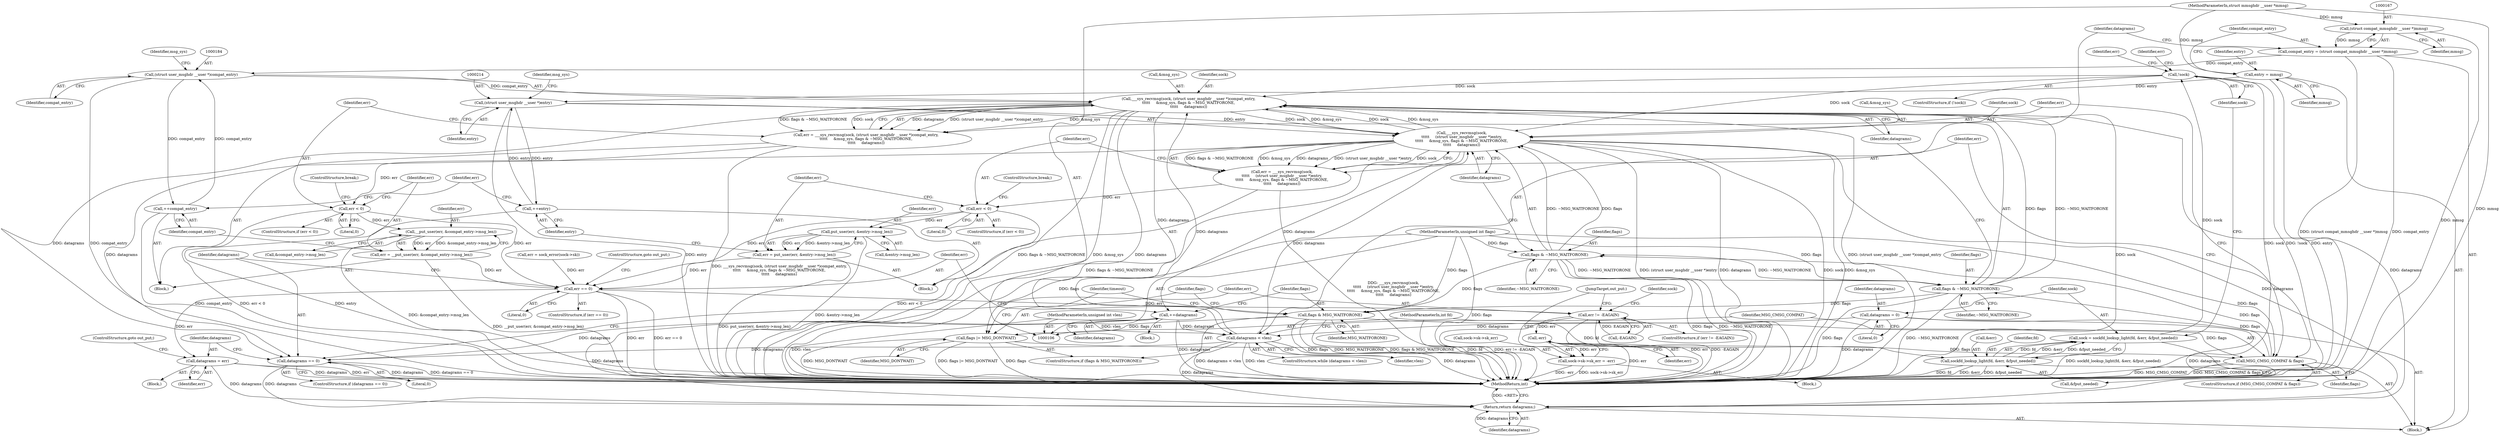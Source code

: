 digraph "0_linux_34b88a68f26a75e4fded796f1a49c40f82234b7d@API" {
"1000181" [label="(Call,___sys_recvmsg(sock, (struct user_msghdr __user *)compat_entry,\n\t\t\t\t\t     &msg_sys, flags & ~MSG_WAITFORONE,\n\t\t\t\t\t     datagrams))"];
"1000148" [label="(Call,!sock)"];
"1000139" [label="(Call,sock = sockfd_lookup_light(fd, &err, &fput_needed))"];
"1000141" [label="(Call,sockfd_lookup_light(fd, &err, &fput_needed))"];
"1000107" [label="(MethodParameterIn,int fd)"];
"1000211" [label="(Call,___sys_recvmsg(sock,\n\t\t\t\t\t     (struct user_msghdr __user *)entry,\n\t\t\t\t\t     &msg_sys, flags & ~MSG_WAITFORONE,\n\t\t\t\t\t     datagrams))"];
"1000181" [label="(Call,___sys_recvmsg(sock, (struct user_msghdr __user *)compat_entry,\n\t\t\t\t\t     &msg_sys, flags & ~MSG_WAITFORONE,\n\t\t\t\t\t     datagrams))"];
"1000183" [label="(Call,(struct user_msghdr __user *)compat_entry)"];
"1000205" [label="(Call,++compat_entry)"];
"1000164" [label="(Call,compat_entry = (struct compat_mmsghdr __user *)mmsg)"];
"1000166" [label="(Call,(struct compat_mmsghdr __user *)mmsg)"];
"1000108" [label="(MethodParameterIn,struct mmsghdr __user *mmsg)"];
"1000188" [label="(Call,flags & ~MSG_WAITFORONE)"];
"1000175" [label="(Call,MSG_CMSG_COMPAT & flags)"];
"1000243" [label="(Call,flags & MSG_WAITFORONE)"];
"1000218" [label="(Call,flags & ~MSG_WAITFORONE)"];
"1000110" [label="(MethodParameterIn,unsigned int flags)"];
"1000246" [label="(Call,flags |= MSG_DONTWAIT)"];
"1000170" [label="(Call,datagrams < vlen)"];
"1000240" [label="(Call,++datagrams)"];
"1000136" [label="(Call,datagrams = 0)"];
"1000109" [label="(MethodParameterIn,unsigned int vlen)"];
"1000213" [label="(Call,(struct user_msghdr __user *)entry)"];
"1000235" [label="(Call,++entry)"];
"1000161" [label="(Call,entry = mmsg)"];
"1000179" [label="(Call,err = ___sys_recvmsg(sock, (struct user_msghdr __user *)compat_entry,\n\t\t\t\t\t     &msg_sys, flags & ~MSG_WAITFORONE,\n\t\t\t\t\t     datagrams))"];
"1000193" [label="(Call,err < 0)"];
"1000199" [label="(Call,__put_user(err, &compat_entry->msg_len))"];
"1000197" [label="(Call,err = __put_user(err, &compat_entry->msg_len))"];
"1000300" [label="(Call,err == 0)"];
"1000309" [label="(Call,datagrams = err)"];
"1000333" [label="(Return,return datagrams;)"];
"1000314" [label="(Call,err != -EAGAIN)"];
"1000325" [label="(Call,-err)"];
"1000319" [label="(Call,sock->sk->sk_err = -err)"];
"1000305" [label="(Call,datagrams == 0)"];
"1000209" [label="(Call,err = ___sys_recvmsg(sock,\n\t\t\t\t\t     (struct user_msghdr __user *)entry,\n\t\t\t\t\t     &msg_sys, flags & ~MSG_WAITFORONE,\n\t\t\t\t\t     datagrams))"];
"1000223" [label="(Call,err < 0)"];
"1000229" [label="(Call,put_user(err, &entry->msg_len))"];
"1000227" [label="(Call,err = put_user(err, &entry->msg_len))"];
"1000227" [label="(Call,err = put_user(err, &entry->msg_len))"];
"1000224" [label="(Identifier,err)"];
"1000177" [label="(Identifier,flags)"];
"1000241" [label="(Identifier,datagrams)"];
"1000226" [label="(ControlStructure,break;)"];
"1000137" [label="(Identifier,datagrams)"];
"1000166" [label="(Call,(struct compat_mmsghdr __user *)mmsg)"];
"1000335" [label="(MethodReturn,int)"];
"1000187" [label="(Identifier,msg_sys)"];
"1000250" [label="(Identifier,timeout)"];
"1000183" [label="(Call,(struct user_msghdr __user *)compat_entry)"];
"1000201" [label="(Call,&compat_entry->msg_len)"];
"1000302" [label="(Literal,0)"];
"1000213" [label="(Call,(struct user_msghdr __user *)entry)"];
"1000301" [label="(Identifier,err)"];
"1000139" [label="(Call,sock = sockfd_lookup_light(fd, &err, &fput_needed))"];
"1000175" [label="(Call,MSG_CMSG_COMPAT & flags)"];
"1000180" [label="(Identifier,err)"];
"1000312" [label="(ControlStructure,goto out_put;)"];
"1000109" [label="(MethodParameterIn,unsigned int vlen)"];
"1000325" [label="(Call,-err)"];
"1000225" [label="(Literal,0)"];
"1000308" [label="(Block,)"];
"1000188" [label="(Call,flags & ~MSG_WAITFORONE)"];
"1000172" [label="(Identifier,vlen)"];
"1000246" [label="(Call,flags |= MSG_DONTWAIT)"];
"1000179" [label="(Call,err = ___sys_recvmsg(sock, (struct user_msghdr __user *)compat_entry,\n\t\t\t\t\t     &msg_sys, flags & ~MSG_WAITFORONE,\n\t\t\t\t\t     datagrams))"];
"1000322" [label="(Identifier,sock)"];
"1000181" [label="(Call,___sys_recvmsg(sock, (struct user_msghdr __user *)compat_entry,\n\t\t\t\t\t     &msg_sys, flags & ~MSG_WAITFORONE,\n\t\t\t\t\t     datagrams))"];
"1000316" [label="(Call,-EAGAIN)"];
"1000222" [label="(ControlStructure,if (err < 0))"];
"1000185" [label="(Identifier,compat_entry)"];
"1000199" [label="(Call,__put_user(err, &compat_entry->msg_len))"];
"1000165" [label="(Identifier,compat_entry)"];
"1000209" [label="(Call,err = ___sys_recvmsg(sock,\n\t\t\t\t\t     (struct user_msghdr __user *)entry,\n\t\t\t\t\t     &msg_sys, flags & ~MSG_WAITFORONE,\n\t\t\t\t\t     datagrams))"];
"1000173" [label="(Block,)"];
"1000299" [label="(ControlStructure,if (err == 0))"];
"1000194" [label="(Identifier,err)"];
"1000168" [label="(Identifier,mmsg)"];
"1000152" [label="(Call,err = sock_error(sock->sk))"];
"1000212" [label="(Identifier,sock)"];
"1000333" [label="(Return,return datagrams;)"];
"1000230" [label="(Identifier,err)"];
"1000191" [label="(Identifier,datagrams)"];
"1000140" [label="(Identifier,sock)"];
"1000198" [label="(Identifier,err)"];
"1000162" [label="(Identifier,entry)"];
"1000217" [label="(Identifier,msg_sys)"];
"1000327" [label="(JumpTarget,out_put:)"];
"1000138" [label="(Literal,0)"];
"1000229" [label="(Call,put_user(err, &entry->msg_len))"];
"1000189" [label="(Identifier,flags)"];
"1000107" [label="(MethodParameterIn,int fd)"];
"1000235" [label="(Call,++entry)"];
"1000306" [label="(Identifier,datagrams)"];
"1000245" [label="(Identifier,MSG_WAITFORONE)"];
"1000242" [label="(ControlStructure,if (flags & MSG_WAITFORONE))"];
"1000326" [label="(Identifier,err)"];
"1000148" [label="(Call,!sock)"];
"1000228" [label="(Identifier,err)"];
"1000153" [label="(Identifier,err)"];
"1000300" [label="(Call,err == 0)"];
"1000303" [label="(ControlStructure,goto out_put;)"];
"1000334" [label="(Identifier,datagrams)"];
"1000305" [label="(Call,datagrams == 0)"];
"1000216" [label="(Call,&msg_sys)"];
"1000151" [label="(Identifier,err)"];
"1000169" [label="(ControlStructure,while (datagrams < vlen))"];
"1000143" [label="(Call,&err)"];
"1000190" [label="(Identifier,~MSG_WAITFORONE)"];
"1000161" [label="(Call,entry = mmsg)"];
"1000141" [label="(Call,sockfd_lookup_light(fd, &err, &fput_needed))"];
"1000200" [label="(Identifier,err)"];
"1000186" [label="(Call,&msg_sys)"];
"1000309" [label="(Call,datagrams = err)"];
"1000195" [label="(Literal,0)"];
"1000314" [label="(Call,err != -EAGAIN)"];
"1000142" [label="(Identifier,fd)"];
"1000110" [label="(MethodParameterIn,unsigned int flags)"];
"1000315" [label="(Identifier,err)"];
"1000240" [label="(Call,++datagrams)"];
"1000211" [label="(Call,___sys_recvmsg(sock,\n\t\t\t\t\t     (struct user_msghdr __user *)entry,\n\t\t\t\t\t     &msg_sys, flags & ~MSG_WAITFORONE,\n\t\t\t\t\t     datagrams))"];
"1000108" [label="(MethodParameterIn,struct mmsghdr __user *mmsg)"];
"1000197" [label="(Call,err = __put_user(err, &compat_entry->msg_len))"];
"1000248" [label="(Identifier,MSG_DONTWAIT)"];
"1000244" [label="(Identifier,flags)"];
"1000318" [label="(Block,)"];
"1000176" [label="(Identifier,MSG_CMSG_COMPAT)"];
"1000170" [label="(Call,datagrams < vlen)"];
"1000112" [label="(Block,)"];
"1000196" [label="(ControlStructure,break;)"];
"1000149" [label="(Identifier,sock)"];
"1000238" [label="(Identifier,err)"];
"1000163" [label="(Identifier,mmsg)"];
"1000223" [label="(Call,err < 0)"];
"1000304" [label="(ControlStructure,if (datagrams == 0))"];
"1000147" [label="(ControlStructure,if (!sock))"];
"1000193" [label="(Call,err < 0)"];
"1000320" [label="(Call,sock->sk->sk_err)"];
"1000192" [label="(ControlStructure,if (err < 0))"];
"1000220" [label="(Identifier,~MSG_WAITFORONE)"];
"1000218" [label="(Call,flags & ~MSG_WAITFORONE)"];
"1000313" [label="(ControlStructure,if (err != -EAGAIN))"];
"1000210" [label="(Identifier,err)"];
"1000247" [label="(Identifier,flags)"];
"1000182" [label="(Identifier,sock)"];
"1000164" [label="(Call,compat_entry = (struct compat_mmsghdr __user *)mmsg)"];
"1000174" [label="(ControlStructure,if (MSG_CMSG_COMPAT & flags))"];
"1000219" [label="(Identifier,flags)"];
"1000145" [label="(Call,&fput_needed)"];
"1000171" [label="(Identifier,datagrams)"];
"1000311" [label="(Identifier,err)"];
"1000178" [label="(Block,)"];
"1000205" [label="(Call,++compat_entry)"];
"1000236" [label="(Identifier,entry)"];
"1000221" [label="(Identifier,datagrams)"];
"1000231" [label="(Call,&entry->msg_len)"];
"1000215" [label="(Identifier,entry)"];
"1000206" [label="(Identifier,compat_entry)"];
"1000319" [label="(Call,sock->sk->sk_err = -err)"];
"1000243" [label="(Call,flags & MSG_WAITFORONE)"];
"1000208" [label="(Block,)"];
"1000307" [label="(Literal,0)"];
"1000310" [label="(Identifier,datagrams)"];
"1000136" [label="(Call,datagrams = 0)"];
"1000181" -> "1000179"  [label="AST: "];
"1000181" -> "1000191"  [label="CFG: "];
"1000182" -> "1000181"  [label="AST: "];
"1000183" -> "1000181"  [label="AST: "];
"1000186" -> "1000181"  [label="AST: "];
"1000188" -> "1000181"  [label="AST: "];
"1000191" -> "1000181"  [label="AST: "];
"1000179" -> "1000181"  [label="CFG: "];
"1000181" -> "1000335"  [label="DDG: sock"];
"1000181" -> "1000335"  [label="DDG: flags & ~MSG_WAITFORONE"];
"1000181" -> "1000335"  [label="DDG: &msg_sys"];
"1000181" -> "1000335"  [label="DDG: datagrams"];
"1000181" -> "1000335"  [label="DDG: (struct user_msghdr __user *)compat_entry"];
"1000181" -> "1000179"  [label="DDG: datagrams"];
"1000181" -> "1000179"  [label="DDG: (struct user_msghdr __user *)compat_entry"];
"1000181" -> "1000179"  [label="DDG: &msg_sys"];
"1000181" -> "1000179"  [label="DDG: flags & ~MSG_WAITFORONE"];
"1000181" -> "1000179"  [label="DDG: sock"];
"1000148" -> "1000181"  [label="DDG: sock"];
"1000211" -> "1000181"  [label="DDG: sock"];
"1000211" -> "1000181"  [label="DDG: &msg_sys"];
"1000183" -> "1000181"  [label="DDG: compat_entry"];
"1000188" -> "1000181"  [label="DDG: flags"];
"1000188" -> "1000181"  [label="DDG: ~MSG_WAITFORONE"];
"1000170" -> "1000181"  [label="DDG: datagrams"];
"1000181" -> "1000211"  [label="DDG: sock"];
"1000181" -> "1000211"  [label="DDG: &msg_sys"];
"1000181" -> "1000240"  [label="DDG: datagrams"];
"1000181" -> "1000305"  [label="DDG: datagrams"];
"1000181" -> "1000333"  [label="DDG: datagrams"];
"1000148" -> "1000147"  [label="AST: "];
"1000148" -> "1000149"  [label="CFG: "];
"1000149" -> "1000148"  [label="AST: "];
"1000151" -> "1000148"  [label="CFG: "];
"1000153" -> "1000148"  [label="CFG: "];
"1000148" -> "1000335"  [label="DDG: sock"];
"1000148" -> "1000335"  [label="DDG: !sock"];
"1000139" -> "1000148"  [label="DDG: sock"];
"1000148" -> "1000211"  [label="DDG: sock"];
"1000139" -> "1000112"  [label="AST: "];
"1000139" -> "1000141"  [label="CFG: "];
"1000140" -> "1000139"  [label="AST: "];
"1000141" -> "1000139"  [label="AST: "];
"1000149" -> "1000139"  [label="CFG: "];
"1000139" -> "1000335"  [label="DDG: sockfd_lookup_light(fd, &err, &fput_needed)"];
"1000141" -> "1000139"  [label="DDG: fd"];
"1000141" -> "1000139"  [label="DDG: &err"];
"1000141" -> "1000139"  [label="DDG: &fput_needed"];
"1000141" -> "1000145"  [label="CFG: "];
"1000142" -> "1000141"  [label="AST: "];
"1000143" -> "1000141"  [label="AST: "];
"1000145" -> "1000141"  [label="AST: "];
"1000141" -> "1000335"  [label="DDG: fd"];
"1000141" -> "1000335"  [label="DDG: &err"];
"1000141" -> "1000335"  [label="DDG: &fput_needed"];
"1000107" -> "1000141"  [label="DDG: fd"];
"1000107" -> "1000106"  [label="AST: "];
"1000107" -> "1000335"  [label="DDG: fd"];
"1000211" -> "1000209"  [label="AST: "];
"1000211" -> "1000221"  [label="CFG: "];
"1000212" -> "1000211"  [label="AST: "];
"1000213" -> "1000211"  [label="AST: "];
"1000216" -> "1000211"  [label="AST: "];
"1000218" -> "1000211"  [label="AST: "];
"1000221" -> "1000211"  [label="AST: "];
"1000209" -> "1000211"  [label="CFG: "];
"1000211" -> "1000335"  [label="DDG: datagrams"];
"1000211" -> "1000335"  [label="DDG: &msg_sys"];
"1000211" -> "1000335"  [label="DDG: flags & ~MSG_WAITFORONE"];
"1000211" -> "1000335"  [label="DDG: sock"];
"1000211" -> "1000335"  [label="DDG: (struct user_msghdr __user *)entry"];
"1000211" -> "1000209"  [label="DDG: flags & ~MSG_WAITFORONE"];
"1000211" -> "1000209"  [label="DDG: &msg_sys"];
"1000211" -> "1000209"  [label="DDG: datagrams"];
"1000211" -> "1000209"  [label="DDG: (struct user_msghdr __user *)entry"];
"1000211" -> "1000209"  [label="DDG: sock"];
"1000213" -> "1000211"  [label="DDG: entry"];
"1000218" -> "1000211"  [label="DDG: flags"];
"1000218" -> "1000211"  [label="DDG: ~MSG_WAITFORONE"];
"1000170" -> "1000211"  [label="DDG: datagrams"];
"1000211" -> "1000240"  [label="DDG: datagrams"];
"1000211" -> "1000305"  [label="DDG: datagrams"];
"1000211" -> "1000333"  [label="DDG: datagrams"];
"1000183" -> "1000185"  [label="CFG: "];
"1000184" -> "1000183"  [label="AST: "];
"1000185" -> "1000183"  [label="AST: "];
"1000187" -> "1000183"  [label="CFG: "];
"1000183" -> "1000335"  [label="DDG: compat_entry"];
"1000205" -> "1000183"  [label="DDG: compat_entry"];
"1000164" -> "1000183"  [label="DDG: compat_entry"];
"1000183" -> "1000205"  [label="DDG: compat_entry"];
"1000205" -> "1000178"  [label="AST: "];
"1000205" -> "1000206"  [label="CFG: "];
"1000206" -> "1000205"  [label="AST: "];
"1000238" -> "1000205"  [label="CFG: "];
"1000205" -> "1000335"  [label="DDG: compat_entry"];
"1000164" -> "1000112"  [label="AST: "];
"1000164" -> "1000166"  [label="CFG: "];
"1000165" -> "1000164"  [label="AST: "];
"1000166" -> "1000164"  [label="AST: "];
"1000171" -> "1000164"  [label="CFG: "];
"1000164" -> "1000335"  [label="DDG: (struct compat_mmsghdr __user *)mmsg"];
"1000164" -> "1000335"  [label="DDG: compat_entry"];
"1000166" -> "1000164"  [label="DDG: mmsg"];
"1000166" -> "1000168"  [label="CFG: "];
"1000167" -> "1000166"  [label="AST: "];
"1000168" -> "1000166"  [label="AST: "];
"1000166" -> "1000335"  [label="DDG: mmsg"];
"1000108" -> "1000166"  [label="DDG: mmsg"];
"1000108" -> "1000106"  [label="AST: "];
"1000108" -> "1000335"  [label="DDG: mmsg"];
"1000108" -> "1000161"  [label="DDG: mmsg"];
"1000188" -> "1000190"  [label="CFG: "];
"1000189" -> "1000188"  [label="AST: "];
"1000190" -> "1000188"  [label="AST: "];
"1000191" -> "1000188"  [label="CFG: "];
"1000188" -> "1000335"  [label="DDG: ~MSG_WAITFORONE"];
"1000188" -> "1000335"  [label="DDG: flags"];
"1000175" -> "1000188"  [label="DDG: flags"];
"1000110" -> "1000188"  [label="DDG: flags"];
"1000218" -> "1000188"  [label="DDG: ~MSG_WAITFORONE"];
"1000188" -> "1000218"  [label="DDG: ~MSG_WAITFORONE"];
"1000188" -> "1000243"  [label="DDG: flags"];
"1000175" -> "1000174"  [label="AST: "];
"1000175" -> "1000177"  [label="CFG: "];
"1000176" -> "1000175"  [label="AST: "];
"1000177" -> "1000175"  [label="AST: "];
"1000180" -> "1000175"  [label="CFG: "];
"1000210" -> "1000175"  [label="CFG: "];
"1000175" -> "1000335"  [label="DDG: MSG_CMSG_COMPAT"];
"1000175" -> "1000335"  [label="DDG: MSG_CMSG_COMPAT & flags"];
"1000243" -> "1000175"  [label="DDG: flags"];
"1000246" -> "1000175"  [label="DDG: flags"];
"1000110" -> "1000175"  [label="DDG: flags"];
"1000175" -> "1000218"  [label="DDG: flags"];
"1000243" -> "1000242"  [label="AST: "];
"1000243" -> "1000245"  [label="CFG: "];
"1000244" -> "1000243"  [label="AST: "];
"1000245" -> "1000243"  [label="AST: "];
"1000247" -> "1000243"  [label="CFG: "];
"1000250" -> "1000243"  [label="CFG: "];
"1000243" -> "1000335"  [label="DDG: flags"];
"1000243" -> "1000335"  [label="DDG: MSG_WAITFORONE"];
"1000243" -> "1000335"  [label="DDG: flags & MSG_WAITFORONE"];
"1000218" -> "1000243"  [label="DDG: flags"];
"1000110" -> "1000243"  [label="DDG: flags"];
"1000243" -> "1000246"  [label="DDG: flags"];
"1000218" -> "1000220"  [label="CFG: "];
"1000219" -> "1000218"  [label="AST: "];
"1000220" -> "1000218"  [label="AST: "];
"1000221" -> "1000218"  [label="CFG: "];
"1000218" -> "1000335"  [label="DDG: flags"];
"1000218" -> "1000335"  [label="DDG: ~MSG_WAITFORONE"];
"1000110" -> "1000218"  [label="DDG: flags"];
"1000110" -> "1000106"  [label="AST: "];
"1000110" -> "1000335"  [label="DDG: flags"];
"1000110" -> "1000246"  [label="DDG: flags"];
"1000246" -> "1000242"  [label="AST: "];
"1000246" -> "1000248"  [label="CFG: "];
"1000247" -> "1000246"  [label="AST: "];
"1000248" -> "1000246"  [label="AST: "];
"1000250" -> "1000246"  [label="CFG: "];
"1000246" -> "1000335"  [label="DDG: MSG_DONTWAIT"];
"1000246" -> "1000335"  [label="DDG: flags |= MSG_DONTWAIT"];
"1000246" -> "1000335"  [label="DDG: flags"];
"1000170" -> "1000169"  [label="AST: "];
"1000170" -> "1000172"  [label="CFG: "];
"1000171" -> "1000170"  [label="AST: "];
"1000172" -> "1000170"  [label="AST: "];
"1000176" -> "1000170"  [label="CFG: "];
"1000301" -> "1000170"  [label="CFG: "];
"1000170" -> "1000335"  [label="DDG: vlen"];
"1000170" -> "1000335"  [label="DDG: datagrams"];
"1000170" -> "1000335"  [label="DDG: datagrams < vlen"];
"1000240" -> "1000170"  [label="DDG: datagrams"];
"1000136" -> "1000170"  [label="DDG: datagrams"];
"1000109" -> "1000170"  [label="DDG: vlen"];
"1000170" -> "1000305"  [label="DDG: datagrams"];
"1000170" -> "1000333"  [label="DDG: datagrams"];
"1000240" -> "1000173"  [label="AST: "];
"1000240" -> "1000241"  [label="CFG: "];
"1000241" -> "1000240"  [label="AST: "];
"1000244" -> "1000240"  [label="CFG: "];
"1000240" -> "1000335"  [label="DDG: datagrams"];
"1000240" -> "1000305"  [label="DDG: datagrams"];
"1000240" -> "1000333"  [label="DDG: datagrams"];
"1000136" -> "1000112"  [label="AST: "];
"1000136" -> "1000138"  [label="CFG: "];
"1000137" -> "1000136"  [label="AST: "];
"1000138" -> "1000136"  [label="AST: "];
"1000140" -> "1000136"  [label="CFG: "];
"1000136" -> "1000335"  [label="DDG: datagrams"];
"1000136" -> "1000333"  [label="DDG: datagrams"];
"1000109" -> "1000106"  [label="AST: "];
"1000109" -> "1000335"  [label="DDG: vlen"];
"1000213" -> "1000215"  [label="CFG: "];
"1000214" -> "1000213"  [label="AST: "];
"1000215" -> "1000213"  [label="AST: "];
"1000217" -> "1000213"  [label="CFG: "];
"1000213" -> "1000335"  [label="DDG: entry"];
"1000235" -> "1000213"  [label="DDG: entry"];
"1000161" -> "1000213"  [label="DDG: entry"];
"1000213" -> "1000235"  [label="DDG: entry"];
"1000235" -> "1000208"  [label="AST: "];
"1000235" -> "1000236"  [label="CFG: "];
"1000236" -> "1000235"  [label="AST: "];
"1000238" -> "1000235"  [label="CFG: "];
"1000235" -> "1000335"  [label="DDG: entry"];
"1000161" -> "1000112"  [label="AST: "];
"1000161" -> "1000163"  [label="CFG: "];
"1000162" -> "1000161"  [label="AST: "];
"1000163" -> "1000161"  [label="AST: "];
"1000165" -> "1000161"  [label="CFG: "];
"1000161" -> "1000335"  [label="DDG: entry"];
"1000179" -> "1000178"  [label="AST: "];
"1000180" -> "1000179"  [label="AST: "];
"1000194" -> "1000179"  [label="CFG: "];
"1000179" -> "1000335"  [label="DDG: ___sys_recvmsg(sock, (struct user_msghdr __user *)compat_entry,\n\t\t\t\t\t     &msg_sys, flags & ~MSG_WAITFORONE,\n\t\t\t\t\t     datagrams)"];
"1000179" -> "1000193"  [label="DDG: err"];
"1000193" -> "1000192"  [label="AST: "];
"1000193" -> "1000195"  [label="CFG: "];
"1000194" -> "1000193"  [label="AST: "];
"1000195" -> "1000193"  [label="AST: "];
"1000196" -> "1000193"  [label="CFG: "];
"1000198" -> "1000193"  [label="CFG: "];
"1000193" -> "1000335"  [label="DDG: err < 0"];
"1000193" -> "1000199"  [label="DDG: err"];
"1000193" -> "1000300"  [label="DDG: err"];
"1000199" -> "1000197"  [label="AST: "];
"1000199" -> "1000201"  [label="CFG: "];
"1000200" -> "1000199"  [label="AST: "];
"1000201" -> "1000199"  [label="AST: "];
"1000197" -> "1000199"  [label="CFG: "];
"1000199" -> "1000335"  [label="DDG: &compat_entry->msg_len"];
"1000199" -> "1000197"  [label="DDG: err"];
"1000199" -> "1000197"  [label="DDG: &compat_entry->msg_len"];
"1000197" -> "1000178"  [label="AST: "];
"1000198" -> "1000197"  [label="AST: "];
"1000206" -> "1000197"  [label="CFG: "];
"1000197" -> "1000335"  [label="DDG: __put_user(err, &compat_entry->msg_len)"];
"1000197" -> "1000300"  [label="DDG: err"];
"1000300" -> "1000299"  [label="AST: "];
"1000300" -> "1000302"  [label="CFG: "];
"1000301" -> "1000300"  [label="AST: "];
"1000302" -> "1000300"  [label="AST: "];
"1000303" -> "1000300"  [label="CFG: "];
"1000306" -> "1000300"  [label="CFG: "];
"1000300" -> "1000335"  [label="DDG: err == 0"];
"1000300" -> "1000335"  [label="DDG: err"];
"1000227" -> "1000300"  [label="DDG: err"];
"1000152" -> "1000300"  [label="DDG: err"];
"1000223" -> "1000300"  [label="DDG: err"];
"1000300" -> "1000309"  [label="DDG: err"];
"1000300" -> "1000314"  [label="DDG: err"];
"1000309" -> "1000308"  [label="AST: "];
"1000309" -> "1000311"  [label="CFG: "];
"1000310" -> "1000309"  [label="AST: "];
"1000311" -> "1000309"  [label="AST: "];
"1000312" -> "1000309"  [label="CFG: "];
"1000309" -> "1000335"  [label="DDG: datagrams"];
"1000309" -> "1000335"  [label="DDG: err"];
"1000309" -> "1000333"  [label="DDG: datagrams"];
"1000333" -> "1000112"  [label="AST: "];
"1000333" -> "1000334"  [label="CFG: "];
"1000334" -> "1000333"  [label="AST: "];
"1000335" -> "1000333"  [label="CFG: "];
"1000333" -> "1000335"  [label="DDG: <RET>"];
"1000334" -> "1000333"  [label="DDG: datagrams"];
"1000305" -> "1000333"  [label="DDG: datagrams"];
"1000314" -> "1000313"  [label="AST: "];
"1000314" -> "1000316"  [label="CFG: "];
"1000315" -> "1000314"  [label="AST: "];
"1000316" -> "1000314"  [label="AST: "];
"1000322" -> "1000314"  [label="CFG: "];
"1000327" -> "1000314"  [label="CFG: "];
"1000314" -> "1000335"  [label="DDG: err"];
"1000314" -> "1000335"  [label="DDG: -EAGAIN"];
"1000314" -> "1000335"  [label="DDG: err != -EAGAIN"];
"1000316" -> "1000314"  [label="DDG: EAGAIN"];
"1000314" -> "1000325"  [label="DDG: err"];
"1000325" -> "1000319"  [label="AST: "];
"1000325" -> "1000326"  [label="CFG: "];
"1000326" -> "1000325"  [label="AST: "];
"1000319" -> "1000325"  [label="CFG: "];
"1000325" -> "1000335"  [label="DDG: err"];
"1000325" -> "1000319"  [label="DDG: err"];
"1000319" -> "1000318"  [label="AST: "];
"1000320" -> "1000319"  [label="AST: "];
"1000327" -> "1000319"  [label="CFG: "];
"1000319" -> "1000335"  [label="DDG: -err"];
"1000319" -> "1000335"  [label="DDG: sock->sk->sk_err"];
"1000305" -> "1000304"  [label="AST: "];
"1000305" -> "1000307"  [label="CFG: "];
"1000306" -> "1000305"  [label="AST: "];
"1000307" -> "1000305"  [label="AST: "];
"1000310" -> "1000305"  [label="CFG: "];
"1000315" -> "1000305"  [label="CFG: "];
"1000305" -> "1000335"  [label="DDG: datagrams == 0"];
"1000305" -> "1000335"  [label="DDG: datagrams"];
"1000209" -> "1000208"  [label="AST: "];
"1000210" -> "1000209"  [label="AST: "];
"1000224" -> "1000209"  [label="CFG: "];
"1000209" -> "1000335"  [label="DDG: ___sys_recvmsg(sock,\n\t\t\t\t\t     (struct user_msghdr __user *)entry,\n\t\t\t\t\t     &msg_sys, flags & ~MSG_WAITFORONE,\n\t\t\t\t\t     datagrams)"];
"1000209" -> "1000223"  [label="DDG: err"];
"1000223" -> "1000222"  [label="AST: "];
"1000223" -> "1000225"  [label="CFG: "];
"1000224" -> "1000223"  [label="AST: "];
"1000225" -> "1000223"  [label="AST: "];
"1000226" -> "1000223"  [label="CFG: "];
"1000228" -> "1000223"  [label="CFG: "];
"1000223" -> "1000335"  [label="DDG: err < 0"];
"1000223" -> "1000229"  [label="DDG: err"];
"1000229" -> "1000227"  [label="AST: "];
"1000229" -> "1000231"  [label="CFG: "];
"1000230" -> "1000229"  [label="AST: "];
"1000231" -> "1000229"  [label="AST: "];
"1000227" -> "1000229"  [label="CFG: "];
"1000229" -> "1000335"  [label="DDG: &entry->msg_len"];
"1000229" -> "1000227"  [label="DDG: err"];
"1000229" -> "1000227"  [label="DDG: &entry->msg_len"];
"1000227" -> "1000208"  [label="AST: "];
"1000228" -> "1000227"  [label="AST: "];
"1000236" -> "1000227"  [label="CFG: "];
"1000227" -> "1000335"  [label="DDG: put_user(err, &entry->msg_len)"];
}
